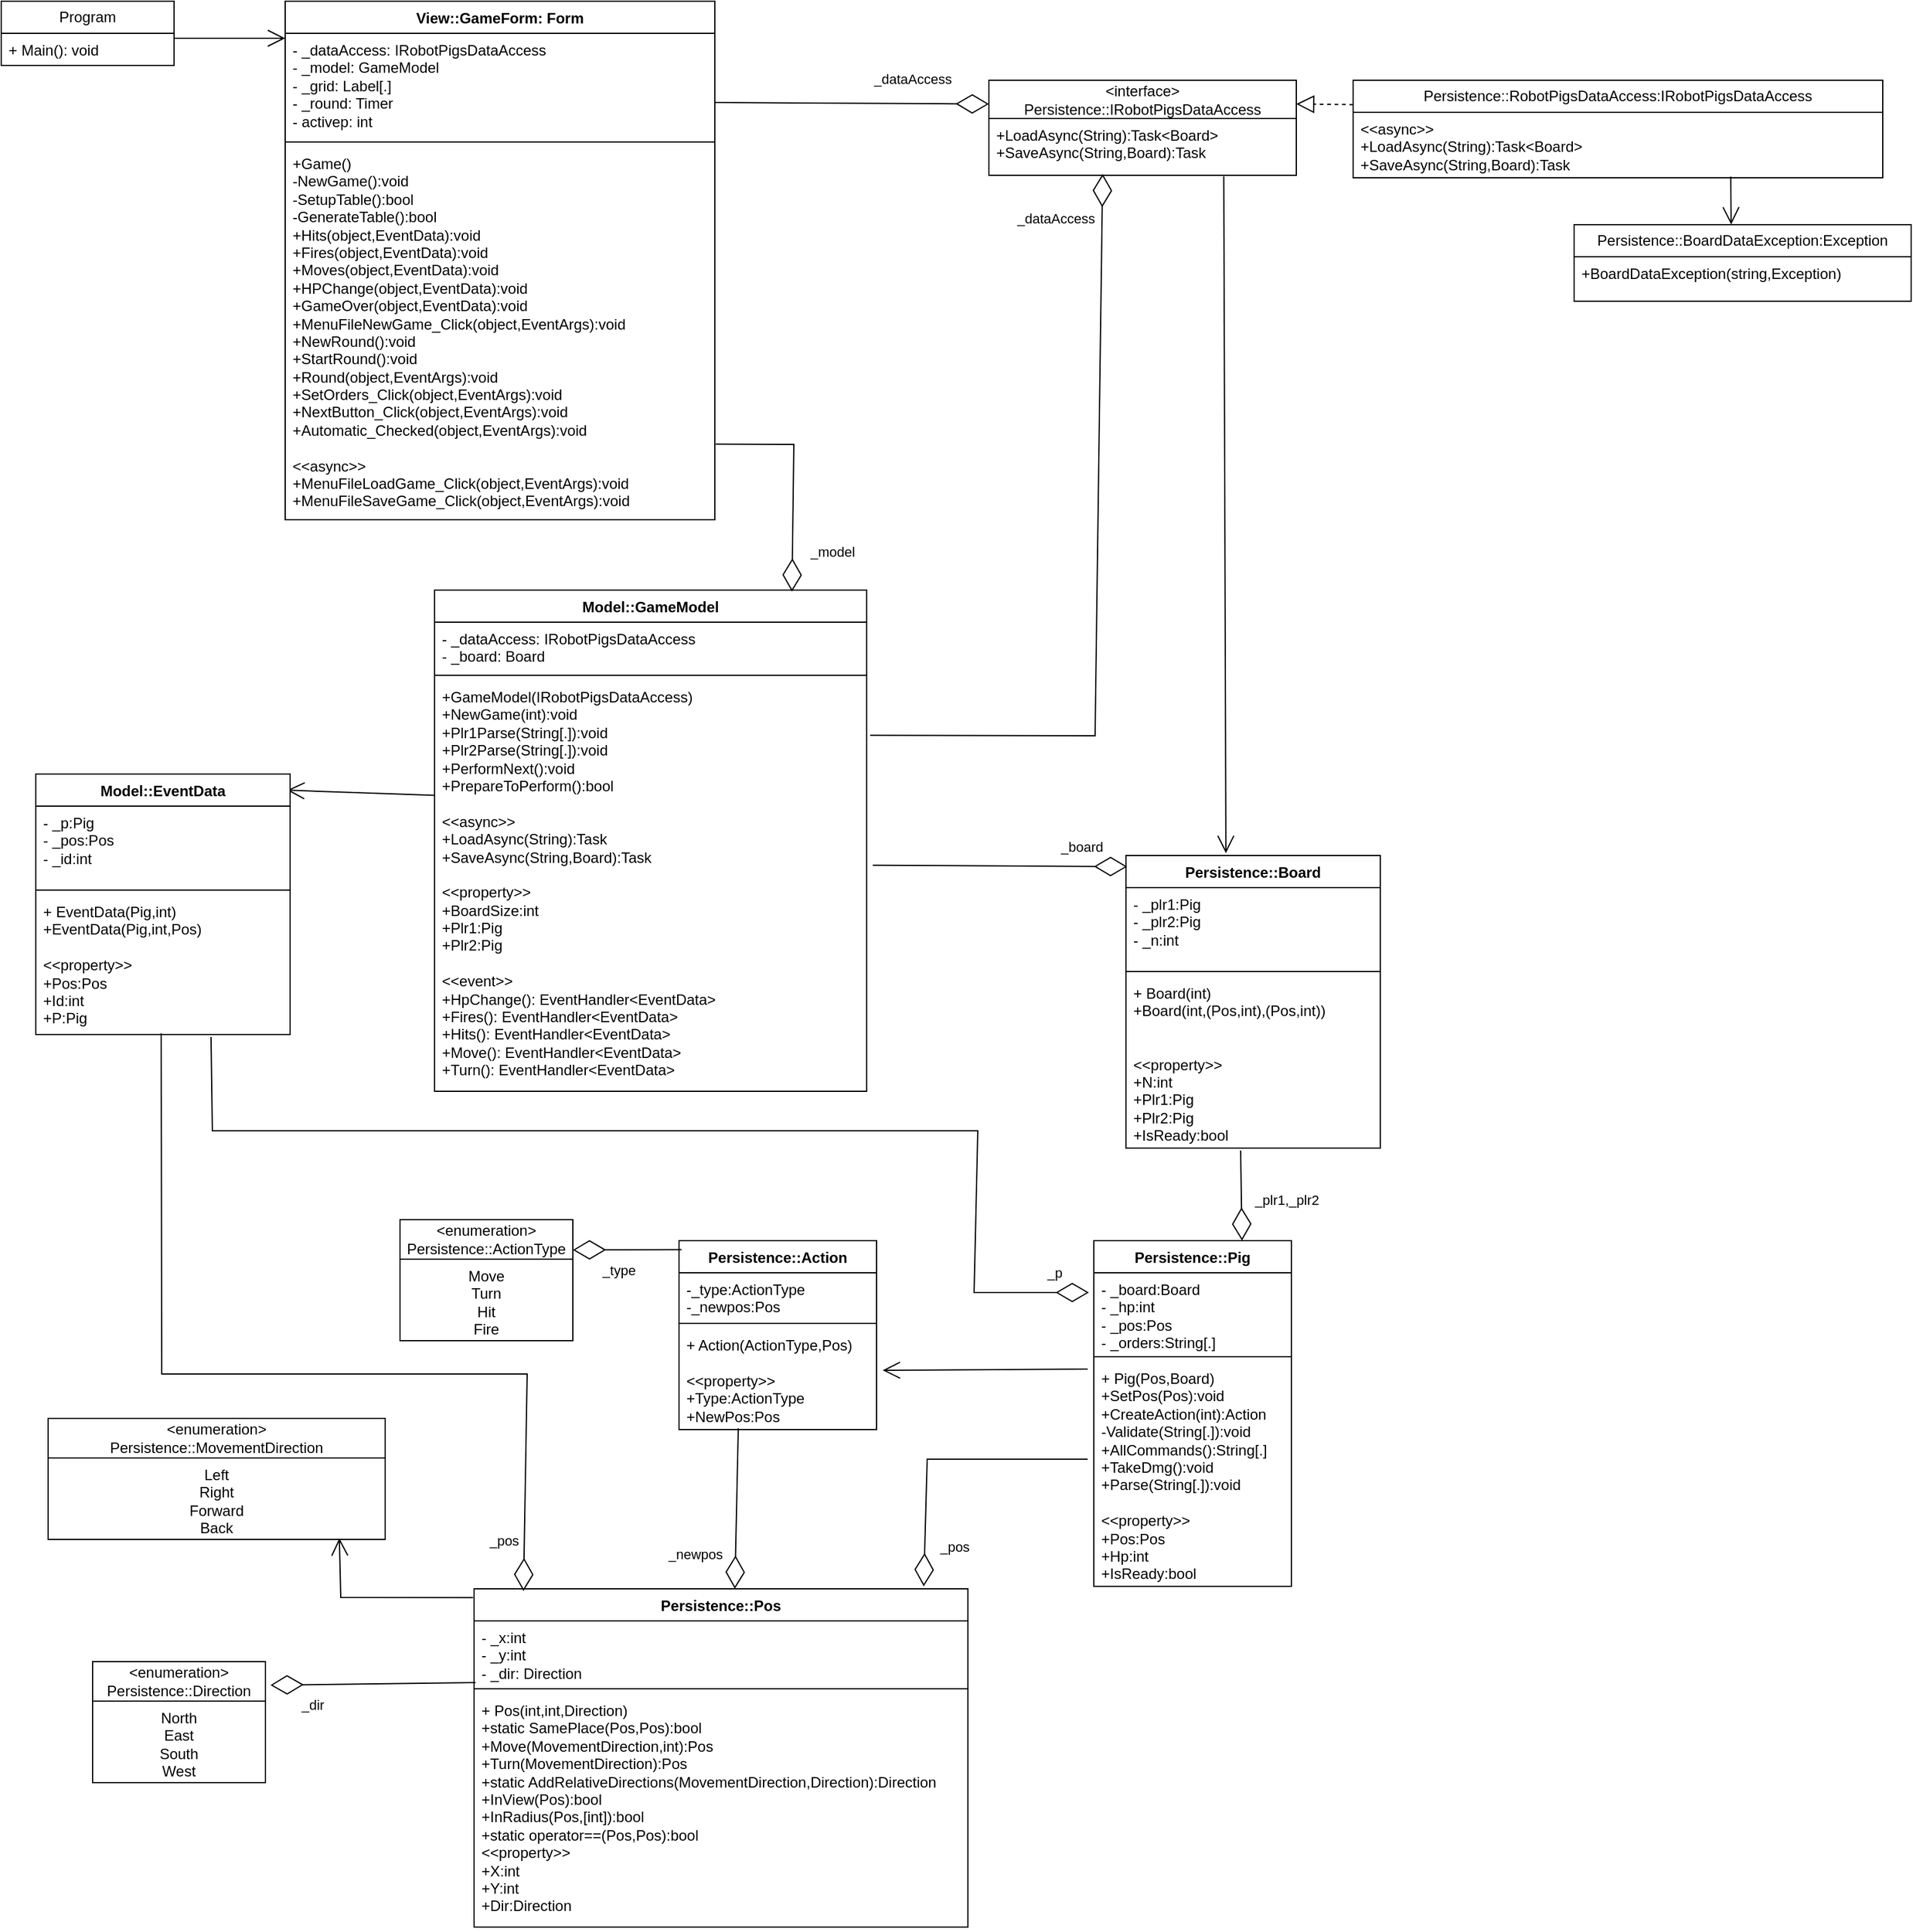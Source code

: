 <mxfile version="22.0.4" type="device">
  <diagram id="C5RBs43oDa-KdzZeNtuy" name="Page-1">
    <mxGraphModel dx="1888" dy="763" grid="0" gridSize="10" guides="1" tooltips="1" connect="1" arrows="1" fold="1" page="1" pageScale="1" pageWidth="827" pageHeight="1169" math="0" shadow="0">
      <root>
        <mxCell id="WIyWlLk6GJQsqaUBKTNV-0" />
        <mxCell id="WIyWlLk6GJQsqaUBKTNV-1" parent="WIyWlLk6GJQsqaUBKTNV-0" />
        <mxCell id="380VDxpQ8Sr3hK74BQXG-4" value="Program" style="swimlane;fontStyle=0;childLayout=stackLayout;horizontal=1;startSize=26;fillColor=none;horizontalStack=0;resizeParent=1;resizeParentMax=0;resizeLast=0;collapsible=1;marginBottom=0;whiteSpace=wrap;html=1;" parent="WIyWlLk6GJQsqaUBKTNV-1" vertex="1">
          <mxGeometry x="30" y="50" width="140" height="52" as="geometry" />
        </mxCell>
        <mxCell id="380VDxpQ8Sr3hK74BQXG-5" value="+ Main(): void" style="text;strokeColor=none;fillColor=none;align=left;verticalAlign=top;spacingLeft=4;spacingRight=4;overflow=hidden;rotatable=0;points=[[0,0.5],[1,0.5]];portConstraint=eastwest;whiteSpace=wrap;html=1;" parent="380VDxpQ8Sr3hK74BQXG-4" vertex="1">
          <mxGeometry y="26" width="140" height="26" as="geometry" />
        </mxCell>
        <mxCell id="380VDxpQ8Sr3hK74BQXG-15" value="" style="endArrow=open;endFill=1;endSize=12;html=1;rounded=0;" parent="WIyWlLk6GJQsqaUBKTNV-1" edge="1">
          <mxGeometry width="160" relative="1" as="geometry">
            <mxPoint x="170" y="80" as="sourcePoint" />
            <mxPoint x="260" y="80" as="targetPoint" />
          </mxGeometry>
        </mxCell>
        <mxCell id="380VDxpQ8Sr3hK74BQXG-16" value="View::GameForm: Form" style="swimlane;fontStyle=1;align=center;verticalAlign=top;childLayout=stackLayout;horizontal=1;startSize=26;horizontalStack=0;resizeParent=1;resizeParentMax=0;resizeLast=0;collapsible=1;marginBottom=0;whiteSpace=wrap;html=1;" parent="WIyWlLk6GJQsqaUBKTNV-1" vertex="1">
          <mxGeometry x="260" y="50" width="348" height="420" as="geometry" />
        </mxCell>
        <mxCell id="380VDxpQ8Sr3hK74BQXG-17" value="&lt;div&gt;- _dataAccess: IRobotPigsDataAccess&lt;/div&gt;&lt;div&gt;- _model: GameModel&lt;/div&gt;&lt;div&gt;- _grid: Label[.]&lt;/div&gt;&lt;div&gt;- _round: Timer&lt;/div&gt;&lt;div&gt;- activep: int&lt;br&gt;&lt;/div&gt;&lt;div&gt;&lt;br&gt;&lt;/div&gt;" style="text;strokeColor=none;fillColor=none;align=left;verticalAlign=top;spacingLeft=4;spacingRight=4;overflow=hidden;rotatable=0;points=[[0,0.5],[1,0.5]];portConstraint=eastwest;whiteSpace=wrap;html=1;" parent="380VDxpQ8Sr3hK74BQXG-16" vertex="1">
          <mxGeometry y="26" width="348" height="84" as="geometry" />
        </mxCell>
        <mxCell id="380VDxpQ8Sr3hK74BQXG-18" value="" style="line;strokeWidth=1;fillColor=none;align=left;verticalAlign=middle;spacingTop=-1;spacingLeft=3;spacingRight=3;rotatable=0;labelPosition=right;points=[];portConstraint=eastwest;strokeColor=inherit;" parent="380VDxpQ8Sr3hK74BQXG-16" vertex="1">
          <mxGeometry y="110" width="348" height="8" as="geometry" />
        </mxCell>
        <mxCell id="380VDxpQ8Sr3hK74BQXG-19" value="&lt;div&gt;+Game()&lt;/div&gt;&lt;div&gt;-NewGame():void&lt;/div&gt;&lt;div&gt;-SetupTable():bool&lt;/div&gt;&lt;div&gt;-GenerateTable():bool&lt;/div&gt;&lt;div&gt;+Hits(object,EventData):void&lt;/div&gt;&lt;div&gt;+Fires(object,EventData):void&lt;/div&gt;&lt;div&gt;+Moves(object,EventData):void&lt;/div&gt;&lt;div&gt;+HPChange(object,EventData):void&lt;/div&gt;&lt;div&gt;+GameOver(object,EventData):void&lt;/div&gt;&lt;div&gt;+MenuFileNewGame_Click(object,EventArgs):void&lt;/div&gt;&lt;div&gt;+NewRound():void&lt;/div&gt;&lt;div&gt;+StartRound():void&lt;/div&gt;&lt;div&gt;+Round(object,EventArgs):void&lt;/div&gt;&lt;div&gt;+SetOrders_Click(object,EventArgs):void&lt;/div&gt;&lt;div&gt;+NextButton_Click(object,EventArgs):void&lt;/div&gt;&lt;div&gt;+Automatic_Checked(object,EventArgs):void&lt;br&gt;&lt;/div&gt;&lt;div&gt;&lt;br&gt;&lt;/div&gt;&lt;div&gt;&amp;lt;&amp;lt;async&amp;gt;&amp;gt;&lt;br&gt;&lt;/div&gt;&lt;div&gt;+MenuFileLoadGame_Click(object,EventArgs):void&lt;/div&gt;&lt;div&gt;+MenuFileSaveGame_Click(object,EventArgs):void&lt;/div&gt;" style="text;strokeColor=none;fillColor=none;align=left;verticalAlign=top;spacingLeft=4;spacingRight=4;overflow=hidden;rotatable=0;points=[[0,0.5],[1,0.5]];portConstraint=eastwest;whiteSpace=wrap;html=1;" parent="380VDxpQ8Sr3hK74BQXG-16" vertex="1">
          <mxGeometry y="118" width="348" height="302" as="geometry" />
        </mxCell>
        <mxCell id="380VDxpQ8Sr3hK74BQXG-25" value="Persistence::Pig" style="swimlane;fontStyle=1;align=center;verticalAlign=top;childLayout=stackLayout;horizontal=1;startSize=26;horizontalStack=0;resizeParent=1;resizeParentMax=0;resizeLast=0;collapsible=1;marginBottom=0;whiteSpace=wrap;html=1;" parent="WIyWlLk6GJQsqaUBKTNV-1" vertex="1">
          <mxGeometry x="915" y="1054" width="160" height="280" as="geometry" />
        </mxCell>
        <mxCell id="380VDxpQ8Sr3hK74BQXG-26" value="&lt;div&gt;- _board:Board&lt;/div&gt;&lt;div&gt;- _hp:int&lt;/div&gt;&lt;div&gt;- _pos:Pos&lt;/div&gt;&lt;div&gt;- _orders:String[.]&lt;br&gt;&lt;/div&gt;&lt;div&gt;&lt;br&gt;&lt;/div&gt;" style="text;strokeColor=none;fillColor=none;align=left;verticalAlign=top;spacingLeft=4;spacingRight=4;overflow=hidden;rotatable=0;points=[[0,0.5],[1,0.5]];portConstraint=eastwest;whiteSpace=wrap;html=1;" parent="380VDxpQ8Sr3hK74BQXG-25" vertex="1">
          <mxGeometry y="26" width="160" height="64" as="geometry" />
        </mxCell>
        <mxCell id="380VDxpQ8Sr3hK74BQXG-27" value="" style="line;strokeWidth=1;fillColor=none;align=left;verticalAlign=middle;spacingTop=-1;spacingLeft=3;spacingRight=3;rotatable=0;labelPosition=right;points=[];portConstraint=eastwest;strokeColor=inherit;" parent="380VDxpQ8Sr3hK74BQXG-25" vertex="1">
          <mxGeometry y="90" width="160" height="8" as="geometry" />
        </mxCell>
        <mxCell id="380VDxpQ8Sr3hK74BQXG-28" value="&lt;div&gt;+ Pig(Pos,Board)&lt;/div&gt;&lt;div&gt;+SetPos(Pos):void&lt;/div&gt;&lt;div&gt;+CreateAction(int):Action&lt;/div&gt;&lt;div&gt;-Validate(String[.]):void&lt;/div&gt;&lt;div&gt;+AllCommands():String[.]&lt;/div&gt;&lt;div&gt;+TakeDmg():void&lt;/div&gt;&lt;div&gt;+Parse(String[.]):void&lt;/div&gt;&lt;div&gt;&lt;br&gt;&lt;/div&gt;&lt;div&gt;&amp;lt;&amp;lt;property&amp;gt;&amp;gt;&lt;/div&gt;&lt;div&gt;+Pos:Pos&lt;/div&gt;&lt;div&gt;+Hp:int&lt;/div&gt;&lt;div&gt;+IsReady:bool&lt;br&gt;&lt;/div&gt;" style="text;strokeColor=none;fillColor=none;align=left;verticalAlign=top;spacingLeft=4;spacingRight=4;overflow=hidden;rotatable=0;points=[[0,0.5],[1,0.5]];portConstraint=eastwest;whiteSpace=wrap;html=1;" parent="380VDxpQ8Sr3hK74BQXG-25" vertex="1">
          <mxGeometry y="98" width="160" height="182" as="geometry" />
        </mxCell>
        <mxCell id="380VDxpQ8Sr3hK74BQXG-29" value="Persistence::Action" style="swimlane;fontStyle=1;align=center;verticalAlign=top;childLayout=stackLayout;horizontal=1;startSize=26;horizontalStack=0;resizeParent=1;resizeParentMax=0;resizeLast=0;collapsible=1;marginBottom=0;whiteSpace=wrap;html=1;" parent="WIyWlLk6GJQsqaUBKTNV-1" vertex="1">
          <mxGeometry x="579" y="1054" width="160" height="153" as="geometry" />
        </mxCell>
        <mxCell id="380VDxpQ8Sr3hK74BQXG-124" value="&lt;div&gt;-_type:ActionType&lt;/div&gt;&lt;div&gt;-_newpos:Pos&lt;/div&gt;" style="text;strokeColor=none;fillColor=none;align=left;verticalAlign=top;spacingLeft=4;spacingRight=4;overflow=hidden;rotatable=0;points=[[0,0.5],[1,0.5]];portConstraint=eastwest;whiteSpace=wrap;html=1;" parent="380VDxpQ8Sr3hK74BQXG-29" vertex="1">
          <mxGeometry y="26" width="160" height="37" as="geometry" />
        </mxCell>
        <mxCell id="380VDxpQ8Sr3hK74BQXG-31" value="" style="line;strokeWidth=1;fillColor=none;align=left;verticalAlign=middle;spacingTop=-1;spacingLeft=3;spacingRight=3;rotatable=0;labelPosition=right;points=[];portConstraint=eastwest;strokeColor=inherit;" parent="380VDxpQ8Sr3hK74BQXG-29" vertex="1">
          <mxGeometry y="63" width="160" height="8" as="geometry" />
        </mxCell>
        <mxCell id="380VDxpQ8Sr3hK74BQXG-32" value="&lt;div&gt;+ Action(ActionType,Pos)&lt;/div&gt;&lt;div&gt;&lt;br&gt;&lt;/div&gt;&lt;div&gt;&amp;lt;&amp;lt;property&amp;gt;&amp;gt;&lt;/div&gt;&lt;div&gt;+Type:ActionType&lt;/div&gt;&lt;div&gt;+NewPos:Pos&lt;/div&gt;" style="text;strokeColor=none;fillColor=none;align=left;verticalAlign=top;spacingLeft=4;spacingRight=4;overflow=hidden;rotatable=0;points=[[0,0.5],[1,0.5]];portConstraint=eastwest;whiteSpace=wrap;html=1;" parent="380VDxpQ8Sr3hK74BQXG-29" vertex="1">
          <mxGeometry y="71" width="160" height="82" as="geometry" />
        </mxCell>
        <mxCell id="380VDxpQ8Sr3hK74BQXG-37" value="&lt;div&gt;&amp;lt;enumeration&amp;gt;&lt;/div&gt;&lt;div&gt;Persistence::ActionType&lt;br&gt;&lt;/div&gt;" style="swimlane;fontStyle=0;childLayout=stackLayout;horizontal=1;startSize=32;fillColor=none;horizontalStack=0;resizeParent=1;resizeParentMax=0;resizeLast=0;collapsible=1;marginBottom=0;whiteSpace=wrap;html=1;" parent="WIyWlLk6GJQsqaUBKTNV-1" vertex="1">
          <mxGeometry x="353" y="1037" width="140" height="98" as="geometry" />
        </mxCell>
        <mxCell id="380VDxpQ8Sr3hK74BQXG-38" value="&lt;div align=&quot;center&quot;&gt;Move&lt;/div&gt;&lt;div align=&quot;center&quot;&gt;Turn&lt;/div&gt;&lt;div align=&quot;center&quot;&gt;Hit&lt;/div&gt;&lt;div align=&quot;center&quot;&gt;Fire&lt;br&gt;&lt;/div&gt;" style="text;strokeColor=none;fillColor=none;align=center;verticalAlign=top;spacingLeft=4;spacingRight=4;overflow=hidden;rotatable=0;points=[[0,0.5],[1,0.5]];portConstraint=eastwest;whiteSpace=wrap;html=1;" parent="380VDxpQ8Sr3hK74BQXG-37" vertex="1">
          <mxGeometry y="32" width="140" height="66" as="geometry" />
        </mxCell>
        <mxCell id="380VDxpQ8Sr3hK74BQXG-42" value="" style="endArrow=open;endFill=1;endSize=12;html=1;rounded=0;exitX=-0.031;exitY=0.033;exitDx=0;exitDy=0;exitPerimeter=0;entryX=1.031;entryY=0.415;entryDx=0;entryDy=0;entryPerimeter=0;" parent="WIyWlLk6GJQsqaUBKTNV-1" source="380VDxpQ8Sr3hK74BQXG-28" target="380VDxpQ8Sr3hK74BQXG-32" edge="1">
          <mxGeometry width="160" relative="1" as="geometry">
            <mxPoint x="507" y="816" as="sourcePoint" />
            <mxPoint x="759" y="1064" as="targetPoint" />
          </mxGeometry>
        </mxCell>
        <mxCell id="380VDxpQ8Sr3hK74BQXG-44" value="Persistence::Pos" style="swimlane;fontStyle=1;align=center;verticalAlign=top;childLayout=stackLayout;horizontal=1;startSize=26;horizontalStack=0;resizeParent=1;resizeParentMax=0;resizeLast=0;collapsible=1;marginBottom=0;whiteSpace=wrap;html=1;" parent="WIyWlLk6GJQsqaUBKTNV-1" vertex="1">
          <mxGeometry x="413.0" y="1336" width="400" height="274" as="geometry" />
        </mxCell>
        <mxCell id="380VDxpQ8Sr3hK74BQXG-45" value="&lt;div&gt;- _x:int&lt;/div&gt;&lt;div&gt;- _y:int&lt;/div&gt;&lt;div&gt;- _dir: Direction&lt;br&gt;&lt;/div&gt;" style="text;strokeColor=none;fillColor=none;align=left;verticalAlign=top;spacingLeft=4;spacingRight=4;overflow=hidden;rotatable=0;points=[[0,0.5],[1,0.5]];portConstraint=eastwest;whiteSpace=wrap;html=1;" parent="380VDxpQ8Sr3hK74BQXG-44" vertex="1">
          <mxGeometry y="26" width="400" height="51" as="geometry" />
        </mxCell>
        <mxCell id="380VDxpQ8Sr3hK74BQXG-46" value="" style="line;strokeWidth=1;fillColor=none;align=left;verticalAlign=middle;spacingTop=-1;spacingLeft=3;spacingRight=3;rotatable=0;labelPosition=right;points=[];portConstraint=eastwest;strokeColor=inherit;" parent="380VDxpQ8Sr3hK74BQXG-44" vertex="1">
          <mxGeometry y="77" width="400" height="8" as="geometry" />
        </mxCell>
        <mxCell id="380VDxpQ8Sr3hK74BQXG-47" value="&lt;div&gt;+ Pos(int,int,Direction)&lt;/div&gt;&lt;div&gt;+static SamePlace(Pos,Pos):bool&lt;/div&gt;&lt;div&gt;+Move(MovementDirection,int):Pos&lt;/div&gt;&lt;div&gt;+Turn(MovementDirection):Pos&lt;/div&gt;&lt;div&gt;+static AddRelativeDirections(MovementDirection,Direction):Direction&lt;/div&gt;&lt;div&gt;+InView(Pos):bool&lt;/div&gt;&lt;div&gt;+InRadius(Pos,[int]):bool&lt;/div&gt;&lt;div&gt;+static operator==(Pos,Pos):bool&lt;br&gt;&lt;/div&gt;&lt;div&gt;&amp;lt;&amp;lt;property&amp;gt;&amp;gt;&lt;/div&gt;&lt;div&gt;+X:int&lt;/div&gt;&lt;div&gt;+Y:int&lt;/div&gt;&lt;div&gt;+Dir:Direction&lt;br&gt;&lt;/div&gt;" style="text;strokeColor=none;fillColor=none;align=left;verticalAlign=top;spacingLeft=4;spacingRight=4;overflow=hidden;rotatable=0;points=[[0,0.5],[1,0.5]];portConstraint=eastwest;whiteSpace=wrap;html=1;" parent="380VDxpQ8Sr3hK74BQXG-44" vertex="1">
          <mxGeometry y="85" width="400" height="189" as="geometry" />
        </mxCell>
        <mxCell id="380VDxpQ8Sr3hK74BQXG-52" value="&lt;div&gt;&amp;lt;enumeration&amp;gt;&lt;/div&gt;&lt;div&gt;Persistence::MovementDirection&lt;br&gt;&lt;/div&gt;" style="swimlane;fontStyle=0;childLayout=stackLayout;horizontal=1;startSize=32;fillColor=none;horizontalStack=0;resizeParent=1;resizeParentMax=0;resizeLast=0;collapsible=1;marginBottom=0;whiteSpace=wrap;html=1;" parent="WIyWlLk6GJQsqaUBKTNV-1" vertex="1">
          <mxGeometry x="68" y="1198" width="273" height="98" as="geometry" />
        </mxCell>
        <mxCell id="380VDxpQ8Sr3hK74BQXG-53" value="&lt;div&gt;Left&lt;/div&gt;&lt;div&gt;Right&lt;/div&gt;&lt;div&gt;Forward&lt;/div&gt;&lt;div&gt;Back&lt;br&gt;&lt;/div&gt;" style="text;strokeColor=none;fillColor=none;align=center;verticalAlign=top;spacingLeft=4;spacingRight=4;overflow=hidden;rotatable=0;points=[[0,0.5],[1,0.5]];portConstraint=eastwest;whiteSpace=wrap;html=1;" parent="380VDxpQ8Sr3hK74BQXG-52" vertex="1">
          <mxGeometry y="32" width="273" height="66" as="geometry" />
        </mxCell>
        <mxCell id="380VDxpQ8Sr3hK74BQXG-54" value="&lt;div&gt;&amp;lt;enumeration&amp;gt;&lt;/div&gt;&lt;div&gt;Persistence::Direction&lt;br&gt;&lt;/div&gt;" style="swimlane;fontStyle=0;childLayout=stackLayout;horizontal=1;startSize=32;fillColor=none;horizontalStack=0;resizeParent=1;resizeParentMax=0;resizeLast=0;collapsible=1;marginBottom=0;whiteSpace=wrap;html=1;" parent="WIyWlLk6GJQsqaUBKTNV-1" vertex="1">
          <mxGeometry x="104" y="1395" width="140" height="98" as="geometry">
            <mxRectangle x="766" y="827" width="119" height="41" as="alternateBounds" />
          </mxGeometry>
        </mxCell>
        <mxCell id="380VDxpQ8Sr3hK74BQXG-55" value="&lt;div&gt;North&lt;/div&gt;&lt;div&gt;East&lt;/div&gt;&lt;div&gt;South&lt;/div&gt;&lt;div&gt;West&lt;br&gt;&lt;/div&gt;" style="text;strokeColor=none;fillColor=none;align=center;verticalAlign=top;spacingLeft=4;spacingRight=4;overflow=hidden;rotatable=0;points=[[0,0.5],[1,0.5]];portConstraint=eastwest;whiteSpace=wrap;html=1;" parent="380VDxpQ8Sr3hK74BQXG-54" vertex="1">
          <mxGeometry y="32" width="140" height="66" as="geometry" />
        </mxCell>
        <mxCell id="380VDxpQ8Sr3hK74BQXG-57" value="" style="endArrow=open;endFill=1;endSize=12;html=1;rounded=0;exitX=-0.002;exitY=0.026;exitDx=0;exitDy=0;exitPerimeter=0;entryX=0.864;entryY=0.985;entryDx=0;entryDy=0;entryPerimeter=0;" parent="WIyWlLk6GJQsqaUBKTNV-1" source="380VDxpQ8Sr3hK74BQXG-44" target="380VDxpQ8Sr3hK74BQXG-53" edge="1">
          <mxGeometry width="160" relative="1" as="geometry">
            <mxPoint x="1079.44" y="972" as="sourcePoint" />
            <mxPoint x="1121.44" y="1012" as="targetPoint" />
            <Array as="points">
              <mxPoint x="305" y="1343" />
            </Array>
          </mxGeometry>
        </mxCell>
        <mxCell id="380VDxpQ8Sr3hK74BQXG-64" value="" style="endArrow=diamondThin;endFill=0;endSize=24;html=1;rounded=0;entryX=1.029;entryY=0.194;entryDx=0;entryDy=0;entryPerimeter=0;exitX=0.003;exitY=0.98;exitDx=0;exitDy=0;exitPerimeter=0;" parent="WIyWlLk6GJQsqaUBKTNV-1" source="380VDxpQ8Sr3hK74BQXG-45" target="380VDxpQ8Sr3hK74BQXG-54" edge="1">
          <mxGeometry width="160" relative="1" as="geometry">
            <mxPoint x="1119" y="1181.002" as="sourcePoint" />
            <mxPoint x="1249.44" y="1187.162" as="targetPoint" />
          </mxGeometry>
        </mxCell>
        <mxCell id="380VDxpQ8Sr3hK74BQXG-65" value="&lt;div&gt;_dir&lt;/div&gt;" style="edgeLabel;html=1;align=center;verticalAlign=middle;resizable=0;points=[];" parent="380VDxpQ8Sr3hK74BQXG-64" vertex="1" connectable="0">
          <mxGeometry x="0.263" y="-2" relative="1" as="geometry">
            <mxPoint x="-27" y="18" as="offset" />
          </mxGeometry>
        </mxCell>
        <mxCell id="380VDxpQ8Sr3hK74BQXG-66" value="" style="endArrow=diamondThin;endFill=0;endSize=24;html=1;rounded=0;exitX=0;exitY=0.445;exitDx=0;exitDy=0;exitPerimeter=0;entryX=0.923;entryY=0;entryDx=0;entryDy=0;entryPerimeter=0;" parent="WIyWlLk6GJQsqaUBKTNV-1" edge="1">
          <mxGeometry width="160" relative="1" as="geometry">
            <mxPoint x="910" y="1230.99" as="sourcePoint" />
            <mxPoint x="777.2" y="1334" as="targetPoint" />
            <Array as="points">
              <mxPoint x="780" y="1231" />
            </Array>
          </mxGeometry>
        </mxCell>
        <mxCell id="380VDxpQ8Sr3hK74BQXG-68" value="&lt;div&gt;_pos&lt;/div&gt;" style="edgeLabel;html=1;align=center;verticalAlign=middle;resizable=0;points=[];" parent="380VDxpQ8Sr3hK74BQXG-66" vertex="1" connectable="0">
          <mxGeometry x="0.071" y="2" relative="1" as="geometry">
            <mxPoint x="17" y="69" as="offset" />
          </mxGeometry>
        </mxCell>
        <mxCell id="380VDxpQ8Sr3hK74BQXG-69" value="" style="endArrow=diamondThin;endFill=0;endSize=24;html=1;rounded=0;exitX=0.451;exitY=1.014;exitDx=0;exitDy=0;exitPerimeter=0;entryX=0.75;entryY=0;entryDx=0;entryDy=0;" parent="WIyWlLk6GJQsqaUBKTNV-1" source="380VDxpQ8Sr3hK74BQXG-63" target="380VDxpQ8Sr3hK74BQXG-25" edge="1">
          <mxGeometry width="160" relative="1" as="geometry">
            <mxPoint x="300" y="566" as="sourcePoint" />
            <mxPoint x="107" y="632" as="targetPoint" />
            <Array as="points" />
          </mxGeometry>
        </mxCell>
        <mxCell id="380VDxpQ8Sr3hK74BQXG-70" value="_plr1,_plr2" style="edgeLabel;html=1;align=center;verticalAlign=middle;resizable=0;points=[];" parent="380VDxpQ8Sr3hK74BQXG-69" vertex="1" connectable="0">
          <mxGeometry x="0.071" y="2" relative="1" as="geometry">
            <mxPoint x="34" y="1" as="offset" />
          </mxGeometry>
        </mxCell>
        <mxCell id="380VDxpQ8Sr3hK74BQXG-72" value="&lt;div&gt;&amp;lt;interface&amp;gt;&lt;/div&gt;&lt;div&gt;Persistence::IRobotPigsDataAccess&lt;/div&gt;" style="swimlane;fontStyle=0;childLayout=stackLayout;horizontal=1;startSize=31;fillColor=none;horizontalStack=0;resizeParent=1;resizeParentMax=0;resizeLast=0;collapsible=1;marginBottom=0;whiteSpace=wrap;html=1;" parent="WIyWlLk6GJQsqaUBKTNV-1" vertex="1">
          <mxGeometry x="830" y="114" width="249" height="77" as="geometry" />
        </mxCell>
        <mxCell id="380VDxpQ8Sr3hK74BQXG-73" value="&lt;div&gt;+LoadAsync(String):Task&amp;lt;Board&amp;gt;&lt;/div&gt;&lt;div&gt;+SaveAsync(String,Board):Task&lt;br&gt;&lt;/div&gt;" style="text;strokeColor=none;fillColor=none;align=left;verticalAlign=top;spacingLeft=4;spacingRight=4;overflow=hidden;rotatable=0;points=[[0,0.5],[1,0.5]];portConstraint=eastwest;whiteSpace=wrap;html=1;" parent="380VDxpQ8Sr3hK74BQXG-72" vertex="1">
          <mxGeometry y="31" width="249" height="46" as="geometry" />
        </mxCell>
        <mxCell id="380VDxpQ8Sr3hK74BQXG-80" value="Persistence::BoardDataException:Exception" style="swimlane;fontStyle=0;childLayout=stackLayout;horizontal=1;startSize=26;fillColor=none;horizontalStack=0;resizeParent=1;resizeParentMax=0;resizeLast=0;collapsible=1;marginBottom=0;whiteSpace=wrap;html=1;" parent="WIyWlLk6GJQsqaUBKTNV-1" vertex="1">
          <mxGeometry x="1304" y="231" width="273" height="62" as="geometry" />
        </mxCell>
        <mxCell id="380VDxpQ8Sr3hK74BQXG-81" value="+BoardDataException(string,Exception)" style="text;strokeColor=none;fillColor=none;align=left;verticalAlign=top;spacingLeft=4;spacingRight=4;overflow=hidden;rotatable=0;points=[[0,0.5],[1,0.5]];portConstraint=eastwest;whiteSpace=wrap;html=1;" parent="380VDxpQ8Sr3hK74BQXG-80" vertex="1">
          <mxGeometry y="26" width="273" height="36" as="geometry" />
        </mxCell>
        <mxCell id="380VDxpQ8Sr3hK74BQXG-85" value="" style="endArrow=open;endFill=1;endSize=12;html=1;rounded=0;entryX=0.466;entryY=-0.002;entryDx=0;entryDy=0;entryPerimeter=0;exitX=0.713;exitY=0.981;exitDx=0;exitDy=0;exitPerimeter=0;" parent="WIyWlLk6GJQsqaUBKTNV-1" source="380VDxpQ8Sr3hK74BQXG-77" target="380VDxpQ8Sr3hK74BQXG-80" edge="1">
          <mxGeometry width="160" relative="1" as="geometry">
            <mxPoint x="1431" y="183" as="sourcePoint" />
            <mxPoint x="233" y="549" as="targetPoint" />
          </mxGeometry>
        </mxCell>
        <mxCell id="380VDxpQ8Sr3hK74BQXG-92" value="" style="endArrow=diamondThin;endFill=0;endSize=24;html=1;rounded=0;entryX=0;entryY=0.25;entryDx=0;entryDy=0;exitX=1.001;exitY=0.667;exitDx=0;exitDy=0;exitPerimeter=0;" parent="WIyWlLk6GJQsqaUBKTNV-1" source="380VDxpQ8Sr3hK74BQXG-17" target="380VDxpQ8Sr3hK74BQXG-72" edge="1">
          <mxGeometry width="160" relative="1" as="geometry">
            <mxPoint x="740" y="277" as="sourcePoint" />
            <mxPoint x="787" y="431" as="targetPoint" />
          </mxGeometry>
        </mxCell>
        <mxCell id="380VDxpQ8Sr3hK74BQXG-93" value="&lt;div&gt;_dataAccess&lt;/div&gt;" style="edgeLabel;html=1;align=center;verticalAlign=middle;resizable=0;points=[];" parent="380VDxpQ8Sr3hK74BQXG-92" vertex="1" connectable="0">
          <mxGeometry x="0.071" y="2" relative="1" as="geometry">
            <mxPoint x="41" y="-18" as="offset" />
          </mxGeometry>
        </mxCell>
        <mxCell id="380VDxpQ8Sr3hK74BQXG-60" value="Persistence::Board" style="swimlane;fontStyle=1;align=center;verticalAlign=top;childLayout=stackLayout;horizontal=1;startSize=26;horizontalStack=0;resizeParent=1;resizeParentMax=0;resizeLast=0;collapsible=1;marginBottom=0;whiteSpace=wrap;html=1;" parent="WIyWlLk6GJQsqaUBKTNV-1" vertex="1">
          <mxGeometry x="941" y="742" width="206" height="237" as="geometry" />
        </mxCell>
        <mxCell id="380VDxpQ8Sr3hK74BQXG-61" value="&lt;div&gt;- _plr1:Pig&lt;/div&gt;&lt;div&gt;- _plr2:Pig&lt;/div&gt;&lt;div&gt;- _n:int&lt;/div&gt;&lt;div&gt;&lt;br&gt;&lt;/div&gt;" style="text;strokeColor=none;fillColor=none;align=left;verticalAlign=top;spacingLeft=4;spacingRight=4;overflow=hidden;rotatable=0;points=[[0,0.5],[1,0.5]];portConstraint=eastwest;whiteSpace=wrap;html=1;" parent="380VDxpQ8Sr3hK74BQXG-60" vertex="1">
          <mxGeometry y="26" width="206" height="64" as="geometry" />
        </mxCell>
        <mxCell id="380VDxpQ8Sr3hK74BQXG-62" value="" style="line;strokeWidth=1;fillColor=none;align=left;verticalAlign=middle;spacingTop=-1;spacingLeft=3;spacingRight=3;rotatable=0;labelPosition=right;points=[];portConstraint=eastwest;strokeColor=inherit;" parent="380VDxpQ8Sr3hK74BQXG-60" vertex="1">
          <mxGeometry y="90" width="206" height="8" as="geometry" />
        </mxCell>
        <mxCell id="380VDxpQ8Sr3hK74BQXG-63" value="&lt;div&gt;+ Board(int)&lt;/div&gt;&lt;div&gt;+Board(int,(Pos,int),(Pos,int))&lt;/div&gt;&lt;div&gt;&lt;br&gt;&lt;/div&gt;&lt;div&gt;&lt;br&gt;&lt;/div&gt;&lt;div&gt;&amp;lt;&amp;lt;property&amp;gt;&amp;gt;&lt;/div&gt;&lt;div&gt;+N:int&lt;/div&gt;&lt;div&gt;+Plr1:Pig&lt;br&gt;&lt;/div&gt;&lt;div&gt;+Plr2:Pig&lt;/div&gt;&lt;div&gt;+IsReady:bool&lt;br&gt;&lt;/div&gt;" style="text;strokeColor=none;fillColor=none;align=left;verticalAlign=top;spacingLeft=4;spacingRight=4;overflow=hidden;rotatable=0;points=[[0,0.5],[1,0.5]];portConstraint=eastwest;whiteSpace=wrap;html=1;" parent="380VDxpQ8Sr3hK74BQXG-60" vertex="1">
          <mxGeometry y="98" width="206" height="139" as="geometry" />
        </mxCell>
        <mxCell id="380VDxpQ8Sr3hK74BQXG-97" value="" style="endArrow=open;endFill=1;endSize=12;html=1;rounded=0;exitX=0.764;exitY=1.015;exitDx=0;exitDy=0;exitPerimeter=0;entryX=0.393;entryY=-0.008;entryDx=0;entryDy=0;entryPerimeter=0;" parent="WIyWlLk6GJQsqaUBKTNV-1" source="380VDxpQ8Sr3hK74BQXG-73" target="380VDxpQ8Sr3hK74BQXG-60" edge="1">
          <mxGeometry width="160" relative="1" as="geometry">
            <mxPoint x="1076" y="578" as="sourcePoint" />
            <mxPoint x="1277" y="585" as="targetPoint" />
            <Array as="points" />
          </mxGeometry>
        </mxCell>
        <mxCell id="380VDxpQ8Sr3hK74BQXG-84" value="" style="endArrow=block;dashed=1;endFill=0;endSize=12;html=1;rounded=0;entryX=1;entryY=0.25;entryDx=0;entryDy=0;exitX=0;exitY=0.25;exitDx=0;exitDy=0;" parent="WIyWlLk6GJQsqaUBKTNV-1" source="380VDxpQ8Sr3hK74BQXG-76" target="380VDxpQ8Sr3hK74BQXG-72" edge="1">
          <mxGeometry width="160" relative="1" as="geometry">
            <mxPoint x="1594.731" y="424.735" as="sourcePoint" />
            <mxPoint x="1751.27" y="-39" as="targetPoint" />
          </mxGeometry>
        </mxCell>
        <mxCell id="380VDxpQ8Sr3hK74BQXG-76" value="Persistence::RobotPigsDataAccess:IRobotPigsDataAccess" style="swimlane;fontStyle=0;childLayout=stackLayout;horizontal=1;startSize=26;fillColor=none;horizontalStack=0;resizeParent=1;resizeParentMax=0;resizeLast=0;collapsible=1;marginBottom=0;whiteSpace=wrap;html=1;" parent="WIyWlLk6GJQsqaUBKTNV-1" vertex="1">
          <mxGeometry x="1125" y="114" width="429" height="79" as="geometry" />
        </mxCell>
        <mxCell id="380VDxpQ8Sr3hK74BQXG-77" value="&lt;div&gt;&amp;lt;&amp;lt;async&amp;gt;&amp;gt;&lt;/div&gt;&lt;div&gt;&lt;div&gt;+LoadAsync(String):Task&amp;lt;Board&amp;gt;&lt;/div&gt;&lt;div&gt;+SaveAsync(String,Board):Task&lt;br&gt;&lt;/div&gt;&lt;/div&gt;" style="text;strokeColor=none;fillColor=none;align=left;verticalAlign=top;spacingLeft=4;spacingRight=4;overflow=hidden;rotatable=0;points=[[0,0.5],[1,0.5]];portConstraint=eastwest;whiteSpace=wrap;html=1;" parent="380VDxpQ8Sr3hK74BQXG-76" vertex="1">
          <mxGeometry y="26" width="429" height="53" as="geometry" />
        </mxCell>
        <mxCell id="380VDxpQ8Sr3hK74BQXG-98" value="Model::GameModel" style="swimlane;fontStyle=1;align=center;verticalAlign=top;childLayout=stackLayout;horizontal=1;startSize=26;horizontalStack=0;resizeParent=1;resizeParentMax=0;resizeLast=0;collapsible=1;marginBottom=0;whiteSpace=wrap;html=1;" parent="WIyWlLk6GJQsqaUBKTNV-1" vertex="1">
          <mxGeometry x="381" y="527" width="350" height="406" as="geometry" />
        </mxCell>
        <mxCell id="380VDxpQ8Sr3hK74BQXG-99" value="&lt;div&gt;- _dataAccess: IRobotPigsDataAccess&lt;/div&gt;&lt;div&gt;- _board: Board&lt;/div&gt;&lt;div&gt;&lt;br&gt;&lt;/div&gt;" style="text;strokeColor=none;fillColor=none;align=left;verticalAlign=top;spacingLeft=4;spacingRight=4;overflow=hidden;rotatable=0;points=[[0,0.5],[1,0.5]];portConstraint=eastwest;whiteSpace=wrap;html=1;" parent="380VDxpQ8Sr3hK74BQXG-98" vertex="1">
          <mxGeometry y="26" width="350" height="39" as="geometry" />
        </mxCell>
        <mxCell id="380VDxpQ8Sr3hK74BQXG-100" value="" style="line;strokeWidth=1;fillColor=none;align=left;verticalAlign=middle;spacingTop=-1;spacingLeft=3;spacingRight=3;rotatable=0;labelPosition=right;points=[];portConstraint=eastwest;strokeColor=inherit;" parent="380VDxpQ8Sr3hK74BQXG-98" vertex="1">
          <mxGeometry y="65" width="350" height="8" as="geometry" />
        </mxCell>
        <mxCell id="380VDxpQ8Sr3hK74BQXG-101" value="&lt;div&gt;+GameModel(IRobotPigsDataAccess)&lt;/div&gt;&lt;div&gt;+NewGame(int):void&lt;/div&gt;&lt;div&gt;+Plr1Parse(String[.]):void&lt;/div&gt;&lt;div&gt;+Plr2Parse(String[.]):void&lt;/div&gt;&lt;div&gt;+PerformNext():void&lt;/div&gt;&lt;div&gt;+PrepareToPerform():bool&lt;/div&gt;&lt;div&gt;&lt;br&gt;&lt;/div&gt;&lt;div&gt;&amp;lt;&amp;lt;async&amp;gt;&amp;gt;&lt;/div&gt;&lt;div&gt;&lt;div&gt;+LoadAsync(String):Task&lt;/div&gt;+SaveAsync(String,Board):Task&lt;/div&gt;&lt;div&gt;&lt;br&gt;&lt;/div&gt;&lt;div&gt;&amp;lt;&amp;lt;property&amp;gt;&amp;gt;&lt;/div&gt;&lt;div&gt;+BoardSize:int&lt;/div&gt;&lt;div&gt;+Plr1:Pig&lt;/div&gt;&lt;div&gt;+Plr2:Pig&lt;/div&gt;&lt;div&gt;&lt;br&gt;&lt;/div&gt;&lt;div&gt;&amp;lt;&amp;lt;event&amp;gt;&amp;gt;&lt;/div&gt;&lt;div&gt;+HpChange(): EventHandler&amp;lt;EventData&amp;gt;&lt;/div&gt;&lt;div&gt;+Fires(): EventHandler&amp;lt;EventData&amp;gt;&lt;/div&gt;&lt;div&gt;+Hits(): EventHandler&amp;lt;EventData&amp;gt;&lt;/div&gt;&lt;div&gt;+Move(): EventHandler&amp;lt;EventData&amp;gt;&lt;/div&gt;&lt;div&gt;+Turn(): EventHandler&amp;lt;EventData&amp;gt;&lt;/div&gt;" style="text;strokeColor=none;fillColor=none;align=left;verticalAlign=top;spacingLeft=4;spacingRight=4;overflow=hidden;rotatable=0;points=[[0,0.5],[1,0.5]];portConstraint=eastwest;whiteSpace=wrap;html=1;" parent="380VDxpQ8Sr3hK74BQXG-98" vertex="1">
          <mxGeometry y="73" width="350" height="333" as="geometry" />
        </mxCell>
        <mxCell id="380VDxpQ8Sr3hK74BQXG-103" value="" style="endArrow=diamondThin;endFill=0;endSize=24;html=1;rounded=0;exitX=1.014;exitY=0.45;exitDx=0;exitDy=0;exitPerimeter=0;entryX=0.005;entryY=0.038;entryDx=0;entryDy=0;entryPerimeter=0;" parent="WIyWlLk6GJQsqaUBKTNV-1" source="380VDxpQ8Sr3hK74BQXG-101" target="380VDxpQ8Sr3hK74BQXG-60" edge="1">
          <mxGeometry width="160" relative="1" as="geometry">
            <mxPoint x="1124" y="992" as="sourcePoint" />
            <mxPoint x="555" y="1153" as="targetPoint" />
          </mxGeometry>
        </mxCell>
        <mxCell id="380VDxpQ8Sr3hK74BQXG-104" value="_board" style="edgeLabel;html=1;align=center;verticalAlign=middle;resizable=0;points=[];" parent="380VDxpQ8Sr3hK74BQXG-103" vertex="1" connectable="0">
          <mxGeometry x="0.071" y="2" relative="1" as="geometry">
            <mxPoint x="58" y="-14" as="offset" />
          </mxGeometry>
        </mxCell>
        <mxCell id="380VDxpQ8Sr3hK74BQXG-105" value="" style="endArrow=diamondThin;endFill=0;endSize=24;html=1;rounded=0;exitX=1.008;exitY=0.134;exitDx=0;exitDy=0;exitPerimeter=0;entryX=0.37;entryY=0.975;entryDx=0;entryDy=0;entryPerimeter=0;" parent="WIyWlLk6GJQsqaUBKTNV-1" source="380VDxpQ8Sr3hK74BQXG-101" target="380VDxpQ8Sr3hK74BQXG-73" edge="1">
          <mxGeometry width="160" relative="1" as="geometry">
            <mxPoint x="506" y="767" as="sourcePoint" />
            <mxPoint x="898" y="501" as="targetPoint" />
            <Array as="points">
              <mxPoint x="916" y="645" />
            </Array>
          </mxGeometry>
        </mxCell>
        <mxCell id="380VDxpQ8Sr3hK74BQXG-106" value="&lt;div&gt;_dataAccess&lt;/div&gt;" style="edgeLabel;html=1;align=center;verticalAlign=middle;resizable=0;points=[];" parent="380VDxpQ8Sr3hK74BQXG-105" vertex="1" connectable="0">
          <mxGeometry x="0.071" y="2" relative="1" as="geometry">
            <mxPoint x="-32" y="-260" as="offset" />
          </mxGeometry>
        </mxCell>
        <mxCell id="380VDxpQ8Sr3hK74BQXG-107" value="" style="endArrow=diamondThin;endFill=0;endSize=24;html=1;rounded=0;entryX=0.827;entryY=0.003;entryDx=0;entryDy=0;entryPerimeter=0;exitX=1.002;exitY=0.797;exitDx=0;exitDy=0;exitPerimeter=0;" parent="WIyWlLk6GJQsqaUBKTNV-1" source="380VDxpQ8Sr3hK74BQXG-19" target="380VDxpQ8Sr3hK74BQXG-98" edge="1">
          <mxGeometry width="160" relative="1" as="geometry">
            <mxPoint x="642" y="371" as="sourcePoint" />
            <mxPoint x="952" y="761" as="targetPoint" />
            <Array as="points">
              <mxPoint x="672" y="409" />
            </Array>
          </mxGeometry>
        </mxCell>
        <mxCell id="380VDxpQ8Sr3hK74BQXG-108" value="_model" style="edgeLabel;html=1;align=center;verticalAlign=middle;resizable=0;points=[];" parent="380VDxpQ8Sr3hK74BQXG-107" vertex="1" connectable="0">
          <mxGeometry x="0.071" y="2" relative="1" as="geometry">
            <mxPoint x="29" y="53" as="offset" />
          </mxGeometry>
        </mxCell>
        <mxCell id="380VDxpQ8Sr3hK74BQXG-109" value="&lt;div&gt;&lt;br&gt;&lt;/div&gt;" style="edgeLabel;html=1;align=center;verticalAlign=middle;resizable=0;points=[];" parent="380VDxpQ8Sr3hK74BQXG-107" vertex="1" connectable="0">
          <mxGeometry x="0.684" y="-1" relative="1" as="geometry">
            <mxPoint as="offset" />
          </mxGeometry>
        </mxCell>
        <mxCell id="380VDxpQ8Sr3hK74BQXG-110" value="" style="endArrow=open;endFill=1;endSize=12;html=1;rounded=0;exitX=0.001;exitY=0.28;exitDx=0;exitDy=0;exitPerimeter=0;entryX=0.988;entryY=0.062;entryDx=0;entryDy=0;entryPerimeter=0;" parent="WIyWlLk6GJQsqaUBKTNV-1" source="380VDxpQ8Sr3hK74BQXG-101" target="380VDxpQ8Sr3hK74BQXG-120" edge="1">
          <mxGeometry width="160" relative="1" as="geometry">
            <mxPoint x="1024" y="194" as="sourcePoint" />
            <mxPoint x="279" y="721" as="targetPoint" />
            <Array as="points" />
          </mxGeometry>
        </mxCell>
        <mxCell id="380VDxpQ8Sr3hK74BQXG-120" value="Model::EventData" style="swimlane;fontStyle=1;align=center;verticalAlign=top;childLayout=stackLayout;horizontal=1;startSize=26;horizontalStack=0;resizeParent=1;resizeParentMax=0;resizeLast=0;collapsible=1;marginBottom=0;whiteSpace=wrap;html=1;" parent="WIyWlLk6GJQsqaUBKTNV-1" vertex="1">
          <mxGeometry x="58" y="676" width="206" height="211" as="geometry" />
        </mxCell>
        <mxCell id="380VDxpQ8Sr3hK74BQXG-121" value="&lt;div&gt;- _p:Pig&lt;/div&gt;&lt;div&gt;- _pos:Pos&lt;/div&gt;&lt;div&gt;- _id:int&lt;/div&gt;&lt;div&gt;&lt;br&gt;&lt;/div&gt;" style="text;strokeColor=none;fillColor=none;align=left;verticalAlign=top;spacingLeft=4;spacingRight=4;overflow=hidden;rotatable=0;points=[[0,0.5],[1,0.5]];portConstraint=eastwest;whiteSpace=wrap;html=1;" parent="380VDxpQ8Sr3hK74BQXG-120" vertex="1">
          <mxGeometry y="26" width="206" height="64" as="geometry" />
        </mxCell>
        <mxCell id="380VDxpQ8Sr3hK74BQXG-122" value="" style="line;strokeWidth=1;fillColor=none;align=left;verticalAlign=middle;spacingTop=-1;spacingLeft=3;spacingRight=3;rotatable=0;labelPosition=right;points=[];portConstraint=eastwest;strokeColor=inherit;" parent="380VDxpQ8Sr3hK74BQXG-120" vertex="1">
          <mxGeometry y="90" width="206" height="8" as="geometry" />
        </mxCell>
        <mxCell id="380VDxpQ8Sr3hK74BQXG-123" value="&lt;div&gt;+ EventData(Pig,int)&lt;/div&gt;&lt;div&gt;+EventData(Pig,int,Pos)&lt;/div&gt;&lt;div&gt;&lt;br&gt;&lt;/div&gt;&lt;div&gt;&amp;lt;&amp;lt;property&amp;gt;&amp;gt;&lt;/div&gt;&lt;div&gt;+Pos:Pos&lt;/div&gt;&lt;div&gt;+Id:int&lt;/div&gt;&lt;div&gt;+P:Pig&lt;br&gt;&lt;/div&gt;" style="text;strokeColor=none;fillColor=none;align=left;verticalAlign=top;spacingLeft=4;spacingRight=4;overflow=hidden;rotatable=0;points=[[0,0.5],[1,0.5]];portConstraint=eastwest;whiteSpace=wrap;html=1;" parent="380VDxpQ8Sr3hK74BQXG-120" vertex="1">
          <mxGeometry y="98" width="206" height="113" as="geometry" />
        </mxCell>
        <mxCell id="380VDxpQ8Sr3hK74BQXG-125" value="" style="endArrow=diamondThin;endFill=0;endSize=24;html=1;rounded=0;exitX=0.013;exitY=0.047;exitDx=0;exitDy=0;exitPerimeter=0;entryX=1;entryY=0.25;entryDx=0;entryDy=0;" parent="WIyWlLk6GJQsqaUBKTNV-1" source="380VDxpQ8Sr3hK74BQXG-29" target="380VDxpQ8Sr3hK74BQXG-37" edge="1">
          <mxGeometry width="160" relative="1" as="geometry">
            <mxPoint x="614.8" y="982.0" as="sourcePoint" />
            <mxPoint x="482.0" y="1085.01" as="targetPoint" />
            <Array as="points" />
          </mxGeometry>
        </mxCell>
        <mxCell id="380VDxpQ8Sr3hK74BQXG-126" value="&lt;div&gt;_type&lt;/div&gt;" style="edgeLabel;html=1;align=center;verticalAlign=middle;resizable=0;points=[];" parent="380VDxpQ8Sr3hK74BQXG-125" vertex="1" connectable="0">
          <mxGeometry x="0.071" y="2" relative="1" as="geometry">
            <mxPoint x="-4" y="14" as="offset" />
          </mxGeometry>
        </mxCell>
        <mxCell id="380VDxpQ8Sr3hK74BQXG-127" value="" style="endArrow=diamondThin;endFill=0;endSize=24;html=1;rounded=0;exitX=0.3;exitY=0.988;exitDx=0;exitDy=0;exitPerimeter=0;entryX=0.528;entryY=0;entryDx=0;entryDy=0;entryPerimeter=0;" parent="WIyWlLk6GJQsqaUBKTNV-1" source="380VDxpQ8Sr3hK74BQXG-32" target="380VDxpQ8Sr3hK74BQXG-44" edge="1">
          <mxGeometry width="160" relative="1" as="geometry">
            <mxPoint x="727" y="1274" as="sourcePoint" />
            <mxPoint x="598" y="1296" as="targetPoint" />
            <Array as="points" />
          </mxGeometry>
        </mxCell>
        <mxCell id="380VDxpQ8Sr3hK74BQXG-128" value="_newpos" style="edgeLabel;html=1;align=center;verticalAlign=middle;resizable=0;points=[];" parent="380VDxpQ8Sr3hK74BQXG-127" vertex="1" connectable="0">
          <mxGeometry x="0.071" y="2" relative="1" as="geometry">
            <mxPoint x="-36" y="32" as="offset" />
          </mxGeometry>
        </mxCell>
        <mxCell id="380VDxpQ8Sr3hK74BQXG-129" value="" style="endArrow=diamondThin;endFill=0;endSize=24;html=1;rounded=0;exitX=0.493;exitY=0.991;exitDx=0;exitDy=0;exitPerimeter=0;entryX=0.1;entryY=0.007;entryDx=0;entryDy=0;entryPerimeter=0;" parent="WIyWlLk6GJQsqaUBKTNV-1" source="380VDxpQ8Sr3hK74BQXG-123" target="380VDxpQ8Sr3hK74BQXG-44" edge="1">
          <mxGeometry width="160" relative="1" as="geometry">
            <mxPoint x="162.5" y="901" as="sourcePoint" />
            <mxPoint x="159.5" y="1031" as="targetPoint" />
            <Array as="points">
              <mxPoint x="160" y="1162" />
              <mxPoint x="456" y="1162" />
            </Array>
          </mxGeometry>
        </mxCell>
        <mxCell id="380VDxpQ8Sr3hK74BQXG-130" value="_pos" style="edgeLabel;html=1;align=center;verticalAlign=middle;resizable=0;points=[];" parent="380VDxpQ8Sr3hK74BQXG-129" vertex="1" connectable="0">
          <mxGeometry x="0.071" y="2" relative="1" as="geometry">
            <mxPoint x="152" y="137" as="offset" />
          </mxGeometry>
        </mxCell>
        <mxCell id="380VDxpQ8Sr3hK74BQXG-135" value="" style="endArrow=diamondThin;endFill=0;endSize=24;html=1;rounded=0;entryX=-0.025;entryY=0.25;entryDx=0;entryDy=0;entryPerimeter=0;exitX=0.689;exitY=1.018;exitDx=0;exitDy=0;exitPerimeter=0;" parent="WIyWlLk6GJQsqaUBKTNV-1" source="380VDxpQ8Sr3hK74BQXG-123" target="380VDxpQ8Sr3hK74BQXG-26" edge="1">
          <mxGeometry width="160" relative="1" as="geometry">
            <mxPoint x="245" y="921" as="sourcePoint" />
            <mxPoint x="583" y="1329.5" as="targetPoint" />
            <Array as="points">
              <mxPoint x="201" y="965" />
              <mxPoint x="821" y="965" />
              <mxPoint x="818" y="1096" />
            </Array>
          </mxGeometry>
        </mxCell>
        <mxCell id="380VDxpQ8Sr3hK74BQXG-137" value="_p" style="edgeLabel;html=1;align=center;verticalAlign=middle;resizable=0;points=[];" parent="380VDxpQ8Sr3hK74BQXG-135" vertex="1" connectable="0">
          <mxGeometry x="0.924" y="4" relative="1" as="geometry">
            <mxPoint x="7" y="-12" as="offset" />
          </mxGeometry>
        </mxCell>
      </root>
    </mxGraphModel>
  </diagram>
</mxfile>
